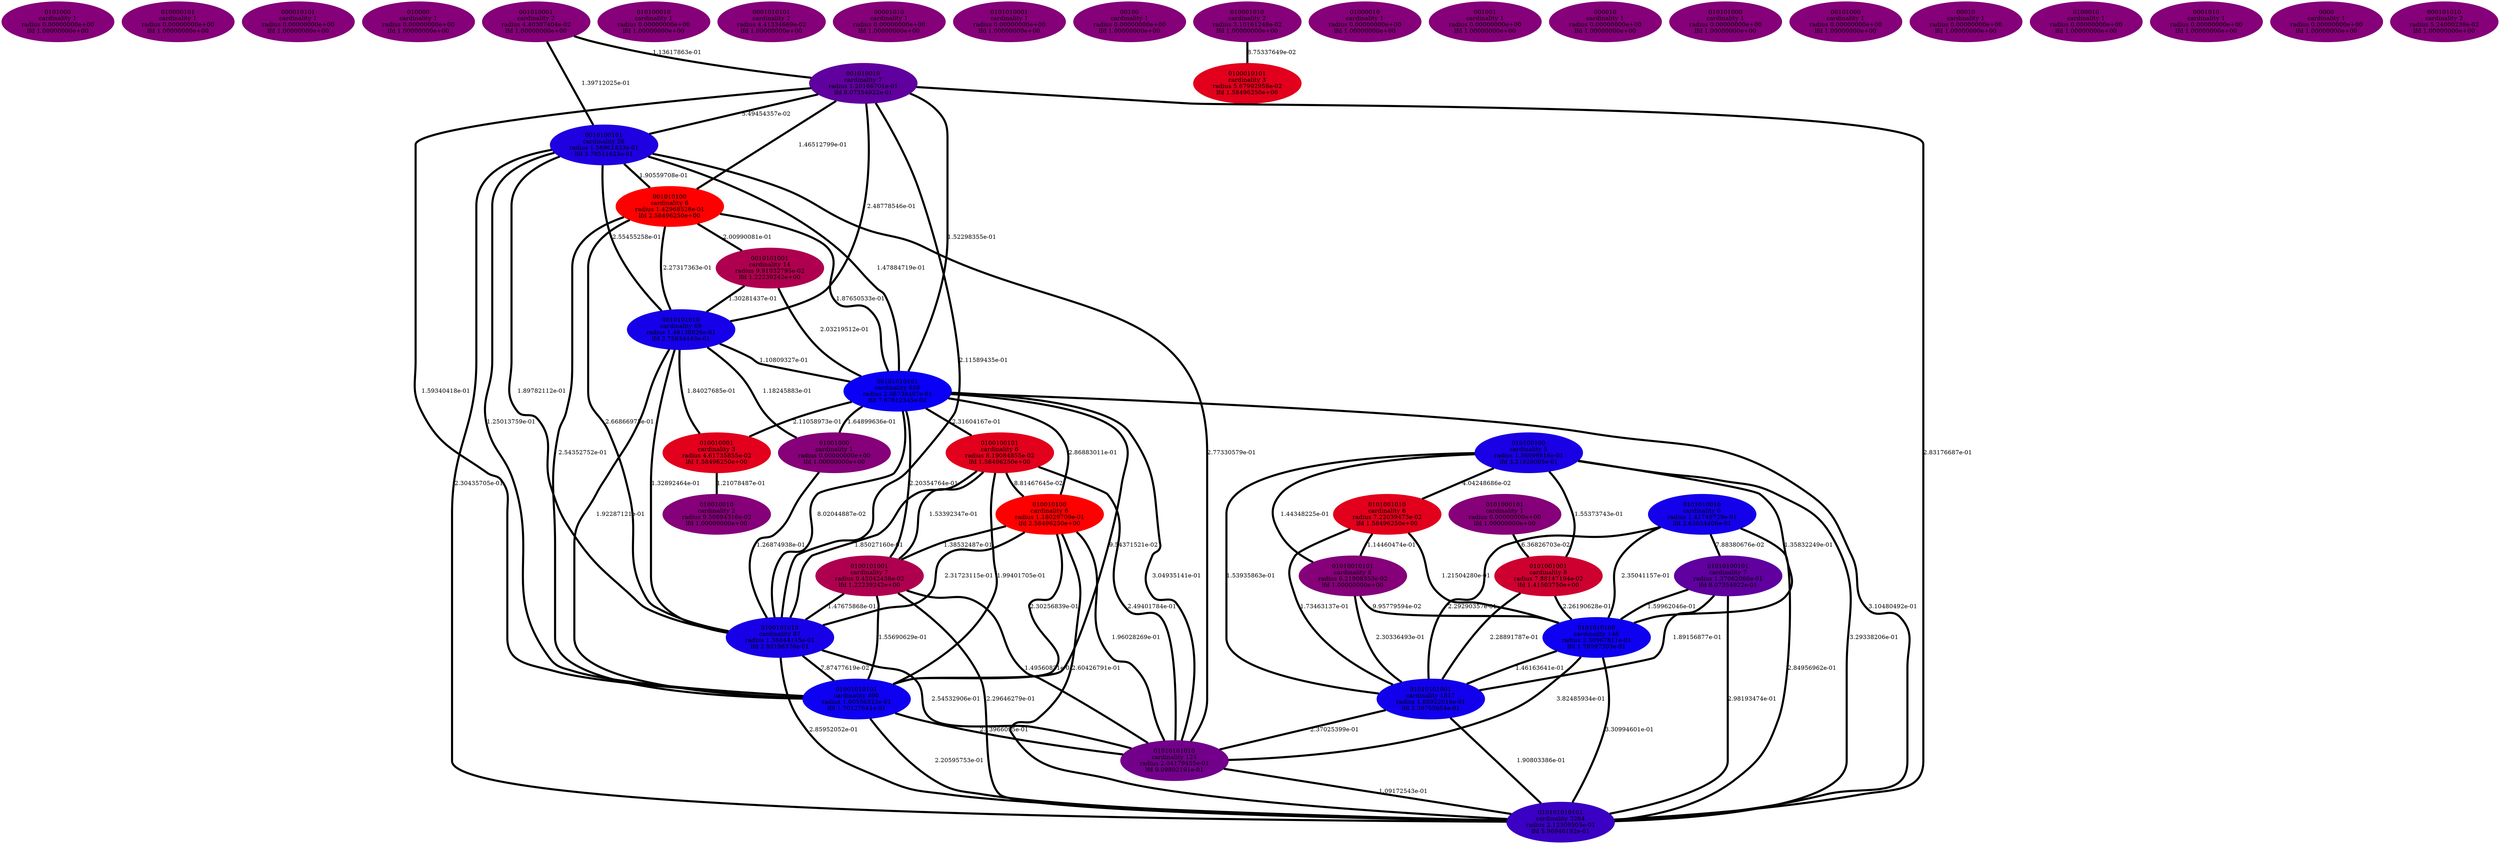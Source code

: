 graph annthyroid {
    edge[style=solid, penwidth="5", labeldistance="10"]
    0101000 [label="0101000\ncardinality 1\nradius 0.00000000e+00\nlfd 1.00000000e+00", color="#850079", style="filled"]
    010000101 [label="010000101\ncardinality 1\nradius 0.00000000e+00\nlfd 1.00000000e+00", color="#850079", style="filled"]
    000010101 [label="000010101\ncardinality 1\nradius 0.00000000e+00\nlfd 1.00000000e+00", color="#850079", style="filled"]
    010000 [label="010000\ncardinality 1\nradius 0.00000000e+00\nlfd 1.00000000e+00", color="#850079", style="filled"]
    0101000101 [label="0101000101\ncardinality 1\nradius 0.00000000e+00\nlfd 1.00000000e+00", color="#850079", style="filled"]
    01010101010 [label="01010101010\ncardinality 124\nradius 2.04179455e-01\nlfd 9.09802191e-01", color="#73008B", style="filled"]
    0010101001 [label="0010101001\ncardinality 14\nradius 9.91032795e-02\nlfd 1.22239242e+00", color="#AF004F", style="filled"]
    010100010 [label="010100010\ncardinality 1\nradius 0.00000000e+00\nlfd 1.00000000e+00", color="#850079", style="filled"]
    001010100 [label="001010100\ncardinality 6\nradius 1.42968528e-01\nlfd 2.58496250e+00", color="#FE0000", style="filled"]
    0001010101 [label="0001010101\ncardinality 2\nradius 4.41334669e-02\nlfd 1.00000000e+00", color="#850079", style="filled"]
    0010100101 [label="0010100101\ncardinality 26\nradius 1.56961833e-01\nlfd 3.78511623e-01", color="#1E00E0", style="filled"]
    00001010 [label="00001010\ncardinality 1\nradius 0.00000000e+00\nlfd 1.00000000e+00", color="#850079", style="filled"]
    0101010001 [label="0101010001\ncardinality 1\nradius 0.00000000e+00\nlfd 1.00000000e+00", color="#850079", style="filled"]
    0010101010 [label="0010101010\ncardinality 69\nradius 1.46138826e-01\nlfd 2.75634443e-01", color="#1500E9", style="filled"]
    01001010101 [label="01001010101\ncardinality 890\nradius 1.60556322e-01\nlfd 1.70127641e-01", color="#0E00F0", style="filled"]
    010010010 [label="010010010\ncardinality 2\nradius 9.50894316e-02\nlfd 1.00000000e+00", color="#850079", style="filled"]
    00100 [label="00100\ncardinality 1\nradius 0.00000000e+00\nlfd 1.00000000e+00", color="#850079", style="filled"]
    0100010101 [label="0100010101\ncardinality 3\nradius 5.67992958e-02\nlfd 1.58496250e+00", color="#E2001C", style="filled"]
    01010100101 [label="01010100101\ncardinality 7\nradius 1.37062066e-01\nlfd 8.07354922e-01", color="#5F009F", style="filled"]
    01000010 [label="01000010\ncardinality 1\nradius 0.00000000e+00\nlfd 1.00000000e+00", color="#850079", style="filled"]
    0100101010 [label="0100101010\ncardinality 87\nradius 1.36844145e-01\nlfd 2.93196376e-01", color="#1700E7", style="filled"]
    001001 [label="001001\ncardinality 1\nradius 0.00000000e+00\nlfd 1.00000000e+00", color="#850079", style="filled"]
    01010010101 [label="01010010101\ncardinality 8\nradius 6.21908353e-02\nlfd 1.00000000e+00", color="#850079", style="filled"]
    0101001010 [label="0101001010\ncardinality 6\nradius 7.22039473e-02\nlfd 1.58496250e+00", color="#E2001C", style="filled"]
    000010 [label="000010\ncardinality 1\nradius 0.00000000e+00\nlfd 1.00000000e+00", color="#850079", style="filled"]
    010100100 [label="010100100\ncardinality 5\nradius 1.36099816e-01\nlfd 3.21928095e-01", color="#1900E5", style="filled"]
    010001010 [label="010001010\ncardinality 2\nradius 3.10161248e-02\nlfd 1.00000000e+00", color="#850079", style="filled"]
    00101010101 [label="00101010101\ncardinality 656\nradius 2.08738407e-01\nlfd 7.67812345e-02", color="#0900F5", style="filled"]
    010101010101 [label="010101010101\ncardinality 3264\nradius 2.12309505e-01\nlfd 5.96946192e-01", color="#3A00C4", style="filled"]
    001010010 [label="001010010\ncardinality 7\nradius 1.20166701e-01\nlfd 8.07354922e-01", color="#5F009F", style="filled"]
    0100100101 [label="0100100101\ncardinality 6\nradius 8.19084855e-02\nlfd 1.58496250e+00", color="#E2001C", style="filled"]
    010101000 [label="010101000\ncardinality 1\nradius 0.00000000e+00\nlfd 1.00000000e+00", color="#850079", style="filled"]
    00101000 [label="00101000\ncardinality 1\nradius 0.00000000e+00\nlfd 1.00000000e+00", color="#850079", style="filled"]
    00010 [label="00010\ncardinality 1\nradius 0.00000000e+00\nlfd 1.00000000e+00", color="#850079", style="filled"]
    001010001 [label="001010001\ncardinality 2\nradius 4.40307404e-02\nlfd 1.00000000e+00", color="#850079", style="filled"]
    0101010010 [label="0101010010\ncardinality 6\nradius 1.41749729e-01\nlfd 2.63034406e-01", color="#1400EA", style="filled"]
    010010100 [label="010010100\ncardinality 6\nradius 1.18029709e-01\nlfd 2.58496250e+00", color="#FE0000", style="filled"]
    0101010100 [label="0101010100\ncardinality 146\nradius 2.30967811e-01\nlfd 1.78597303e-01", color="#0E00F0", style="filled"]
    0100010 [label="0100010\ncardinality 1\nradius 0.00000000e+00\nlfd 1.00000000e+00", color="#850079", style="filled"]
    0001010 [label="0001010\ncardinality 1\nradius 0.00000000e+00\nlfd 1.00000000e+00", color="#850079", style="filled"]
    01010101001 [label="01010101001\ncardinality 1817\nradius 1.88922016e-01\nlfd 2.36755654e-01", color="#1200EC", style="filled"]
    0101001001 [label="0101001001\ncardinality 8\nradius 7.88147194e-02\nlfd 1.41503750e+00", color="#CE0030", style="filled"]
    0100101001 [label="0100101001\ncardinality 7\nradius 9.45042438e-02\nlfd 1.22239242e+00", color="#AF004F", style="filled"]
    0000 [label="0000\ncardinality 1\nradius 0.00000000e+00\nlfd 1.00000000e+00", color="#850079", style="filled"]
    010010001 [label="010010001\ncardinality 3\nradius 4.61735855e-02\nlfd 1.58496250e+00", color="#E2001C", style="filled"]
    000101010 [label="000101010\ncardinality 2\nradius 5.24000239e-02\nlfd 1.00000000e+00", color="#850079", style="filled"]
    01001000 [label="01001000\ncardinality 1\nradius 0.00000000e+00\nlfd 1.00000000e+00", color="#850079", style="filled"]
    001010100 -- 0010101010 [label="2.27317363e-01"]
    001010100 -- 0010101001 [label="2.00990081e-01"]
    01010101001 -- 01010101010 [label="2.37025399e-01"]
    0010100101 -- 001010100 [label="1.90559708e-01"]
    001010010 -- 0010101010 [label="2.48778546e-01"]
    010100100 -- 0101001010 [label="4.04248686e-02"]
    01010100101 -- 0101010100 [label="1.59962046e-01"]
    01010100101 -- 010101010101 [label="2.98193474e-01"]
    0101010010 -- 0101010100 [label="2.35041157e-01"]
    010010100 -- 0100101001 [label="1.38532487e-01"]
    01001010101 -- 01010101010 [label="2.13966095e-01"]
    0101001001 -- 01010101001 [label="2.28891787e-01"]
    0101000101 -- 0101001001 [label="6.36826703e-02"]
    001010001 -- 0010100101 [label="1.39712025e-01"]
    0010101010 -- 01001000 [label="1.18245883e-01"]
    0010100101 -- 0100101010 [label="1.89782112e-01"]
    010100100 -- 010101010101 [label="3.29338206e-01"]
    0101010100 -- 01010101010 [label="3.82485934e-01"]
    001010010 -- 001010100 [label="1.46512799e-01"]
    0100101001 -- 0100101010 [label="1.47675868e-01"]
    01001010101 -- 010101010101 [label="2.20595753e-01"]
    0101001010 -- 01010010101 [label="1.14460474e-01"]
    0101010010 -- 010101010101 [label="2.84956962e-01"]
    0010100101 -- 0010101010 [label="2.55455258e-01"]
    0100100101 -- 01010101010 [label="2.49401784e-01"]
    00101010101 -- 010101010101 [label="3.10480492e-01"]
    0010100101 -- 01010101010 [label="2.77330579e-01"]
    0010101010 -- 00101010101 [label="1.10809327e-01"]
    010100100 -- 0101001001 [label="1.55373743e-01"]
    0010101010 -- 010010001 [label="1.84027685e-01"]
    0101001010 -- 01010101001 [label="1.73463137e-01"]
    010100100 -- 0101010100 [label="1.35832249e-01"]
    0100100101 -- 010010100 [label="8.81467645e-02"]
    00101010101 -- 01001000 [label="1.64899636e-01"]
    001010010 -- 00101010101 [label="1.52298355e-01"]
    0100100101 -- 0100101001 [label="1.53392347e-01"]
    010010100 -- 0100101010 [label="2.31723115e-01"]
    0101010100 -- 010101010101 [label="3.30994601e-01"]
    0101001010 -- 0101010100 [label="1.21504280e-01"]
    010010100 -- 01010101010 [label="1.96028269e-01"]
    001010100 -- 01001010101 [label="2.54352752e-01"]
    00101010101 -- 0100101001 [label="2.20354764e-01"]
    0100101010 -- 01001010101 [label="7.87477619e-02"]
    010100100 -- 01010010101 [label="1.44348225e-01"]
    010100100 -- 01010101001 [label="1.53935863e-01"]
    0100101001 -- 010101010101 [label="2.29646279e-01"]
    00101010101 -- 01001010101 [label="9.54371521e-02"]
    010001010 -- 0100010101 [label="8.75337649e-02"]
    01010100101 -- 01010101001 [label="1.89156877e-01"]
    01010101001 -- 010101010101 [label="1.90803386e-01"]
    0101010010 -- 01010101001 [label="2.29290357e-01"]
    0010101001 -- 0010101010 [label="1.30281437e-01"]
    0100100101 -- 01001010101 [label="1.99401705e-01"]
    001010100 -- 0100101010 [label="2.66866975e-01"]
    01001000 -- 0100101010 [label="1.26874938e-01"]
    01010010101 -- 01010101001 [label="2.30336493e-01"]
    001010010 -- 010101010101 [label="2.83176687e-01"]
    00101010101 -- 0100101010 [label="8.02044887e-02"]
    0010100101 -- 00101010101 [label="1.47884719e-01"]
    0100101001 -- 01010101010 [label="1.49560831e-01"]
    001010010 -- 0100101010 [label="2.11589435e-01"]
    01010010101 -- 0101010100 [label="9.95779594e-02"]
    010010100 -- 010101010101 [label="2.60426791e-01"]
    0101001001 -- 0101010100 [label="2.26190628e-01"]
    00101010101 -- 01010101010 [label="3.04935141e-01"]
    0010101001 -- 00101010101 [label="2.03219512e-01"]
    001010010 -- 01001010101 [label="1.59340418e-01"]
    0101010010 -- 01010100101 [label="7.88380676e-02"]
    0010100101 -- 01001010101 [label="1.25013759e-01"]
    00101010101 -- 010010001 [label="2.11058973e-01"]
    0100100101 -- 0100101010 [label="1.85027160e-01"]
    001010100 -- 00101010101 [label="1.87650533e-01"]
    0010100101 -- 010101010101 [label="2.30435705e-01"]
    001010010 -- 0010100101 [label="5.49454357e-02"]
    00101010101 -- 010010100 [label="2.86883011e-01"]
    0010101010 -- 0100101010 [label="1.32892464e-01"]
    0100101001 -- 01001010101 [label="1.55690629e-01"]
    0101010100 -- 01010101001 [label="1.46163641e-01"]
    0100101010 -- 010101010101 [label="2.85952052e-01"]
    00101010101 -- 0100100101 [label="2.31604167e-01"]
    0010101010 -- 01001010101 [label="1.92287121e-01"]
    010010100 -- 01001010101 [label="2.30256839e-01"]
    001010001 -- 001010010 [label="1.13617863e-01"]
    01010101010 -- 010101010101 [label="1.09172543e-01"]
    010010001 -- 010010010 [label="1.21078487e-01"]
    0100101010 -- 01010101010 [label="2.54532906e-01"]
}